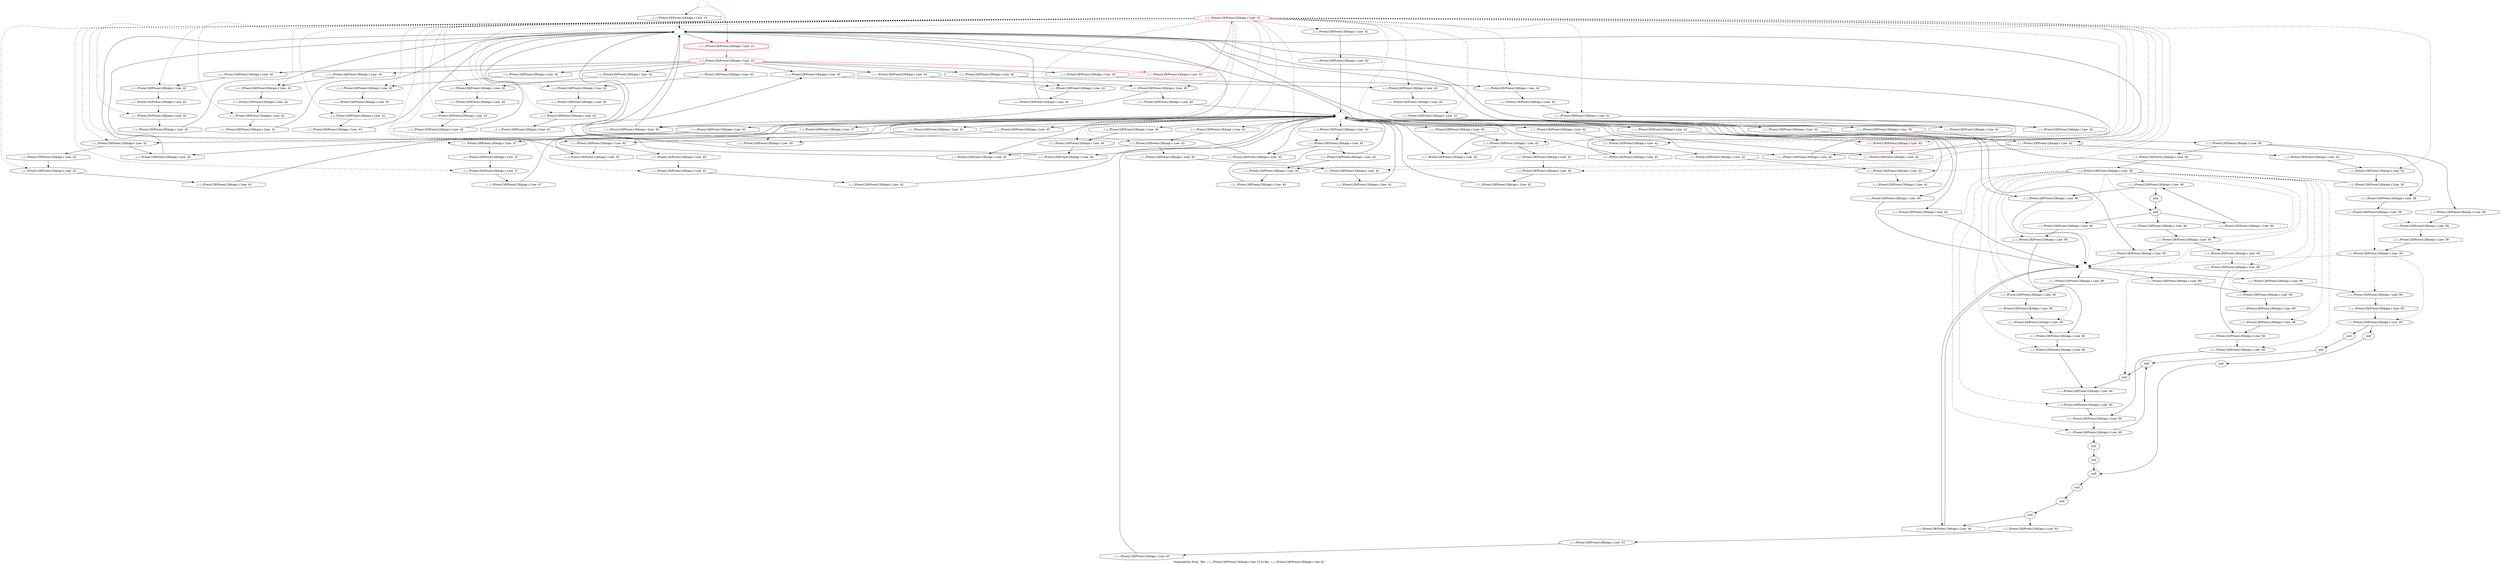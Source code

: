 digraph "Vulnerability from 'file ../../../Preon128/Preon128A/api.c line 15 to file ../../../Preon128/Preon128A/api.c line 42 '  "{
label="Vulnerability from  'file ../../../Preon128/Preon128A/api.c line 15 to file ../../../Preon128/Preon128A/api.c line 42 ' ";
node_1666[shape=ellipse,style=solid,label="../../../Preon128/Preon128A/api.c Line  23", color=red]
node_1661[shape=ellipse,style=dashed,label=""]
"node_1666"->"node_1661" [style=dashed]
node_1706[shape=ellipse,style=solid,label="../../../Preon128/Preon128A/api.c Line  42"]
"node_1666"->"node_1706" [style=dashed]
node_1765[shape=ellipse,style=solid,label="../../../Preon128/Preon128A/api.c Line  47"]
"node_1666"->"node_1765" [style=dashed]
node_1757[shape=ellipse,style=solid,label="../../../Preon128/Preon128A/api.c Line  45"]
"node_1666"->"node_1757" [style=dashed]
node_1690[shape=ellipse,style=solid,label="../../../Preon128/Preon128A/api.c Line  42"]
"node_1666"->"node_1690" [style=dashed]
node_1694[shape=ellipse,style=solid,label="../../../Preon128/Preon128A/api.c Line  42"]
"node_1666"->"node_1694" [style=dashed]
node_1759[shape=ellipse,style=solid,label="../../../Preon128/Preon128A/api.c Line  45"]
"node_1666"->"node_1759" [style=dashed]
node_1750[shape=ellipse,style=solid,label="../../../Preon128/Preon128A/api.c Line  42"]
"node_1666"->"node_1750" [style=dashed]
node_1677[shape=ellipse,style=solid,label="../../../Preon128/Preon128A/api.c Line  42"]
"node_1666"->"node_1677" [style=dashed]
node_1699[shape=ellipse,style=solid,label="../../../Preon128/Preon128A/api.c Line  42"]
"node_1666"->"node_1699" [style=dashed]
node_1722[shape=ellipse,style=solid,label="../../../Preon128/Preon128A/api.c Line  42"]
"node_1666"->"node_1722" [style=dashed]
node_1688[shape=ellipse,style=solid,label="../../../Preon128/Preon128A/api.c Line  42"]
"node_1666"->"node_1688" [style=dashed]
node_1724[shape=ellipse,style=solid,label="../../../Preon128/Preon128A/api.c Line  42"]
"node_1666"->"node_1724" [style=dashed]
node_1726[shape=ellipse,style=solid,label="../../../Preon128/Preon128A/api.c Line  42"]
"node_1666"->"node_1726" [style=dashed]
node_1728[shape=ellipse,style=solid,label="../../../Preon128/Preon128A/api.c Line  42"]
"node_1666"->"node_1728" [style=dashed]
node_1717[shape=ellipse,style=solid,label="../../../Preon128/Preon128A/api.c Line  42"]
"node_1666"->"node_1717" [style=dashed]
node_1715[shape=ellipse,style=solid,label="../../../Preon128/Preon128A/api.c Line  42"]
"node_1666"->"node_1715" [style=dashed]
node_1744[shape=ellipse,style=solid,label="../../../Preon128/Preon128A/api.c Line  42"]
"node_1666"->"node_1744" [style=dashed]
node_1746[shape=ellipse,style=solid,label="../../../Preon128/Preon128A/api.c Line  42"]
"node_1666"->"node_1746" [style=dashed]
node_1735[shape=ellipse,style=solid,label="../../../Preon128/Preon128A/api.c Line  42"]
"node_1666"->"node_1735" [style=dashed]
node_1701[shape=ellipse,style=solid,label="../../../Preon128/Preon128A/api.c Line  42"]
"node_1666"->"node_1701" [style=dashed]
node_1681[shape=ellipse,style=solid,label="../../../Preon128/Preon128A/api.c Line  42"]
"node_1666"->"node_1681" [style=dashed]
node_1683[shape=ellipse,style=solid,label="../../../Preon128/Preon128A/api.c Line  42"]
"node_1666"->"node_1683" [style=dashed]
node_1739[shape=ellipse,style=solid,label="../../../Preon128/Preon128A/api.c Line  42"]
"node_1666"->"node_1739" [style=dashed]
node_1748[shape=ellipse,style=solid,label="../../../Preon128/Preon128A/api.c Line  42", color=red]
"node_1666"->"node_1748" [color=red, style=dashed]
node_1672[shape=ellipse,style=solid,label="../../../Preon128/Preon128A/api.c Line  42"]
"node_1666"->"node_1672" [style=dashed]
node_1737[shape=ellipse,style=solid,label="../../../Preon128/Preon128A/api.c Line  42"]
"node_1666"->"node_1737" [style=dashed]
node_1711[shape=ellipse,style=solid,label="../../../Preon128/Preon128A/api.c Line  42"]
"node_1666"->"node_1711" [style=dashed]
node_1713[shape=ellipse,style=solid,label="../../../Preon128/Preon128A/api.c Line  42"]
"node_1666"->"node_1713" [style=dashed]
node_1763[shape=ellipse,style=solid,label="../../../Preon128/Preon128A/api.c Line  47"]
"node_1666"->"node_1763" [style=dashed]
node_1679[shape=ellipse,style=solid,label="../../../Preon128/Preon128A/api.c Line  42"]
"node_1666"->"node_1679" [style=dashed]
node_1670[shape=ellipse,style=solid,label="../../../Preon128/Preon128A/api.c Line  42"]
"node_1666"->"node_1670" [style=dashed]
node_1704[shape=ellipse,style=solid,label="../../../Preon128/Preon128A/api.c Line  42"]
"node_1666"->"node_1704" [style=dashed]
node_1754[shape=ellipse,style=solid,label="../../../Preon128/Preon128A/api.c Line  44"]
"node_1666"->"node_1754" [style=dashed]
node_1733[shape=ellipse,style=solid,label="../../../Preon128/Preon128A/api.c Line  42"]
"node_1666"->"node_1733" [style=dashed]
node_1692[shape=ellipse,style=solid,label="../../../Preon128/Preon128A/api.c Line  42"]
"node_1666"->"node_1692" [style=dashed]
node_1668[shape=ellipse,style=solid,label="../../../Preon128/Preon128A/api.c Line  42"]
"node_1666"->"node_1668" [style=dashed]
node_1665[shape=doubleoctagon,style=solid,label="../../../Preon128/Preon128A/api.c Line  22", color=red]
node_1664[shape=ellipse,style=solid,label="../../../Preon128/Preon128A/api.c Line  22", color=red]
"node_1665"->"node_1664" [color=red]
node_1689[shape=octagon,style=solid,label="../../../Preon128/Preon128A/api.c Line  42"]
"node_1664"->"node_1689"
node_1678[shape=octagon,style=solid,label="../../../Preon128/Preon128A/api.c Line  42"]
"node_1664"->"node_1678"
node_1723[shape=octagon,style=solid,label="../../../Preon128/Preon128A/api.c Line  42"]
"node_1664"->"node_1723"
node_1760[shape=octagon,style=solid,label="../../../Preon128/Preon128A/api.c Line  45"]
"node_1664"->"node_1760"
node_1700[shape=octagon,style=solid,label="../../../Preon128/Preon128A/api.c Line  42"]
"node_1664"->"node_1700"
node_1712[shape=octagon,style=solid,label="../../../Preon128/Preon128A/api.c Line  42"]
"node_1664"->"node_1712"
node_1745[shape=octagon,style=solid,label="../../../Preon128/Preon128A/api.c Line  42"]
"node_1664"->"node_1745"
node_1734[shape=octagon,style=solid,label="../../../Preon128/Preon128A/api.c Line  42"]
"node_1664"->"node_1734"
node_1667[shape=octagon,style=solid,label="../../../Preon128/Preon128A/api.c Line  23", color=red]
"node_1664"->"node_1667" [color=red]
node_1669[shape=octagon,style=solid,label="../../../Preon128/Preon128A/api.c Line  42"]
"node_1664"->"node_1669"
node_1663[shape=ellipse,style=dashed,label="", color=red]
"node_1663"->"node_1665" [color=red]
node_1662[shape=octagon,style=solid,label="../../../Preon128/Preon128A/api.c Line  19"]
"node_1663"->"node_1662"
"node_1662"->"node_1661"
"node_1661"->"node_1665"
node_1660[shape=ellipse,style=dashed,label=""]
node_1764[shape=octagon,style=solid,label="../../../Preon128/Preon128A/api.c Line  47"]
"node_1660"->"node_1764"
node_1756[shape=octagon,style=solid,label="../../../Preon128/Preon128A/api.c Line  44"]
"node_1660"->"node_1756"
node_1758[shape=octagon,style=solid,label="../../../Preon128/Preon128A/api.c Line  45"]
"node_1660"->"node_1758"
node_1823[shape=octagon,style=solid,label="../../../Preon128/Preon128A/api.c Line  62"]
"node_1660"->"node_1823"
node_1720[shape=octagon,style=solid,label="../../../Preon128/Preon128A/api.c Line  42"]
"node_1660"->"node_1720"
node_1682[shape=octagon,style=solid,label="../../../Preon128/Preon128A/api.c Line  42"]
"node_1660"->"node_1682"
node_1697[shape=octagon,style=solid,label="../../../Preon128/Preon128A/api.c Line  42"]
"node_1660"->"node_1697"
node_1727[shape=octagon,style=solid,label="../../../Preon128/Preon128A/api.c Line  42"]
"node_1660"->"node_1727"
node_1752[shape=octagon,style=solid,label="../../../Preon128/Preon128A/api.c Line  42"]
"node_1660"->"node_1752"
node_1742[shape=octagon,style=solid,label="../../../Preon128/Preon128A/api.c Line  42"]
"node_1660"->"node_1742"
node_1797[shape=octagon,style=solid,label="../../../Preon128/Preon128A/api.c Line  60"]
"node_1660"->"node_1797"
node_1709[shape=octagon,style=solid,label="../../../Preon128/Preon128A/api.c Line  42"]
"node_1660"->"node_1709"
node_1716[shape=octagon,style=solid,label="../../../Preon128/Preon128A/api.c Line  42"]
"node_1660"->"node_1716"
node_1705[shape=octagon,style=solid,label="../../../Preon128/Preon128A/api.c Line  42"]
"node_1660"->"node_1705"
node_1675[shape=octagon,style=solid,label="../../../Preon128/Preon128A/api.c Line  42"]
"node_1660"->"node_1675"
node_1693[shape=octagon,style=solid,label="../../../Preon128/Preon128A/api.c Line  42"]
"node_1660"->"node_1693"
node_1776[shape=octagon,style=solid,label="../../../Preon128/Preon128A/api.c Line  60"]
"node_1660"->"node_1776"
node_1738[shape=octagon,style=solid,label="../../../Preon128/Preon128A/api.c Line  42"]
"node_1660"->"node_1738"
node_1749[shape=octagon,style=solid,label="../../../Preon128/Preon128A/api.c Line  42"]
"node_1660"->"node_1749"
node_1731[shape=octagon,style=solid,label="../../../Preon128/Preon128A/api.c Line  42"]
"node_1660"->"node_1731"
node_1814[shape=octagon,style=solid,label="../../../Preon128/Preon128A/api.c Line  60"]
"node_1660"->"node_1814"
node_1671[shape=octagon,style=solid,label="../../../Preon128/Preon128A/api.c Line  42"]
"node_1660"->"node_1671"
node_1762[shape=octagon,style=solid,label="../../../Preon128/Preon128A/api.c Line  46"]
"node_1660"->"node_1762"
node_1768[shape=octagon,style=solid,label="../../../Preon128/Preon128A/api.c Line  56"]
"node_1660"->"node_1768"
node_1686[shape=octagon,style=solid,label="../../../Preon128/Preon128A/api.c Line  42"]
"node_1660"->"node_1686"
node_1755[shape=octagon,style=solid,label="../../../Preon128/Preon128A/api.c Line  44"]
"node_1660"->"node_1755"
node_1740[shape=octagon,style=solid,label="../../../Preon128/Preon128A/api.c Line  42"]
"node_1740"->"node_1739"
node_1741[shape=octagon,style=solid,label="../../../Preon128/Preon128A/api.c Line  42"]
"node_1741"->"node_1660"
node_1708[shape=octagon,style=solid,label="../../../Preon128/Preon128A/api.c Line  42"]
"node_1706"->"node_1708"
"node_1689"->"node_1688"
"node_1678"->"node_1677"
"node_1764"->"node_1763"
node_1703[shape=octagon,style=solid,label="../../../Preon128/Preon128A/api.c Line  47"]
"node_1765"->"node_1703"
"node_1756"->"node_1661"
"node_1757"->"node_1760"
node_1778[shape=octagon,style=solid,label="../../../Preon128/Preon128A/api.c Line  60"]
node_1777[shape=ellipse,style=solid,label="../../../Preon128/Preon128A/api.c Line  60"]
"node_1778"->"node_1777"
node_1779[shape=ellipse,style=solid,label="../../../Preon128/Preon128A/api.c Line  60"]
node_1782[shape=octagon,style=solid,label="null"]
"node_1779"->"node_1782"
node_1784[shape=octagon,style=solid,label="null"]
"node_1779"->"node_1784"
node_1780[shape=octagon,style=solid,label="../../../Preon128/Preon128A/api.c Line  60"]
"node_1780"->"node_1779"
node_1687[shape=octagon,style=solid,label="../../../Preon128/Preon128A/api.c Line  42"]
"node_1687"->"node_1661"
node_1770[shape=octagon,style=solid,label="../../../Preon128/Preon128A/api.c Line  58"]
node_1769[shape=ellipse,style=solid,label="../../../Preon128/Preon128A/api.c Line  58"]
"node_1770"->"node_1769"
node_1771[shape=ellipse,style=solid,label="../../../Preon128/Preon128A/api.c Line  58"]
node_1774[shape=octagon,style=solid,label="../../../Preon128/Preon128A/api.c Line  58"]
"node_1771"->"node_1774"
node_1825[shape=octagon,style=solid,label="../../../Preon128/Preon128A/api.c Line  63"]
node_1824[shape=ellipse,style=solid,label="../../../Preon128/Preon128A/api.c Line  63"]
"node_1825"->"node_1824"
node_1826[shape=octagon,style=solid,label="../../../Preon128/Preon128A/api.c Line  63"]
"node_1826"->"node_1660"
node_1827[shape=octagon,style=solid,label="../../../Preon128/Preon128A/api.c Line  64"]
node_1775[shape=ellipse,style=dashed,label=""]
"node_1827"->"node_1775"
node_1691[shape=octagon,style=solid,label="../../../Preon128/Preon128A/api.c Line  42"]
"node_1691"->"node_1690"
"node_1708"->"node_1660"
node_1799[shape=octagon,style=solid,label="../../../Preon128/Preon128A/api.c Line  60"]
node_1798[shape=ellipse,style=solid,label="../../../Preon128/Preon128A/api.c Line  60"]
"node_1799"->"node_1798"
node_1800[shape=ellipse,style=solid,label="null"]
"node_1800"->"node_1799"
node_1805[shape=octagon,style=solid,label="../../../Preon128/Preon128A/api.c Line  60"]
"node_1800"->"node_1805"
node_1816[shape=octagon,style=solid,label="../../../Preon128/Preon128A/api.c Line  60"]
"node_1800"->"node_1816"
node_1801[shape=octagon,style=solid,label="null"]
"node_1801"->"node_1800"
node_1698[shape=octagon,style=solid,label="../../../Preon128/Preon128A/api.c Line  42"]
"node_1690"->"node_1698"
node_1696[shape=octagon,style=solid,label="../../../Preon128/Preon128A/api.c Line  42"]
"node_1694"->"node_1696"
"node_1758"->"node_1757"
node_1761[shape=octagon,style=solid,label="../../../Preon128/Preon128A/api.c Line  45"]
"node_1759"->"node_1761"
"node_1759"->"node_1762"
node_1821[shape=ellipse,style=solid,label="null"]
"node_1821"->"node_1825"
"node_1821"->"node_1827"
node_1822[shape=octagon,style=solid,label="null"]
"node_1822"->"node_1821"
"node_1823"->"node_1775"
"node_1824"->"node_1826"
node_1718[shape=octagon,style=solid,label="../../../Preon128/Preon128A/api.c Line  42"]
"node_1718"->"node_1717"
node_1719[shape=octagon,style=solid,label="../../../Preon128/Preon128A/api.c Line  42"]
"node_1719"->"node_1660"
node_1773[shape=ellipse,style=solid,label="../../../Preon128/Preon128A/api.c Line  58"]
"node_1774"->"node_1773"
"node_1775"->"node_1778"
"node_1775"->"node_1827"
node_1796[shape=octagon,style=solid,label="../../../Preon128/Preon128A/api.c Line  60"]
"node_1775"->"node_1796"
node_1813[shape=octagon,style=solid,label="../../../Preon128/Preon128A/api.c Line  60"]
"node_1775"->"node_1813"
node_1781[shape=ellipse,style=solid,label="null"]
node_1820[shape=octagon,style=solid,label="null"]
"node_1781"->"node_1820"
"node_1782"->"node_1781"
node_1783[shape=ellipse,style=solid,label="null"]
node_1818[shape=octagon,style=solid,label="null"]
"node_1783"->"node_1818"
node_1751[shape=octagon,style=solid,label="../../../Preon128/Preon128A/api.c Line  42"]
"node_1750"->"node_1751"
"node_1751"->"node_1660"
node_1685[shape=octagon,style=solid,label="../../../Preon128/Preon128A/api.c Line  42"]
"node_1685"->"node_1660"
node_1793[shape=ellipse,style=solid,label="../../../Preon128/Preon128A/api.c Line  60"]
node_1792[shape=octagon,style=solid,label="../../../Preon128/Preon128A/api.c Line  60"]
"node_1793"->"node_1792"
node_1794[shape=octagon,style=solid,label="../../../Preon128/Preon128A/api.c Line  60"]
"node_1794"->"node_1793"
node_1795[shape=ellipse,style=solid,label="../../../Preon128/Preon128A/api.c Line  60"]
"node_1795"->"node_1794"
node_1766[shape=octagon,style=solid,label="../../../Preon128/Preon128A/api.c Line  47"]
"node_1766"->"node_1765"
node_1767[shape=ellipse,style=solid,label="../../../Preon128/Preon128A/api.c Line  56"]
"node_1767"->"node_1770"
node_1786[shape=octagon,style=solid,label="../../../Preon128/Preon128A/api.c Line  58"]
"node_1767"->"node_1786"
node_1772[shape=octagon,style=solid,label="../../../Preon128/Preon128A/api.c Line  58"]
"node_1767"->"node_1772"
node_1680[shape=octagon,style=solid,label="../../../Preon128/Preon128A/api.c Line  42"]
"node_1677"->"node_1680"
"node_1720"->"node_1661"
node_1721[shape=octagon,style=solid,label="../../../Preon128/Preon128A/api.c Line  42"]
"node_1721"->"node_1661"
node_1702[shape=octagon,style=solid,label="../../../Preon128/Preon128A/api.c Line  42"]
"node_1699"->"node_1702"
node_1725[shape=octagon,style=solid,label="../../../Preon128/Preon128A/api.c Line  42"]
"node_1722"->"node_1725"
"node_1723"->"node_1722"
"node_1760"->"node_1759"
"node_1761"->"node_1660"
"node_1688"->"node_1691"
node_1732[shape=octagon,style=solid,label="../../../Preon128/Preon128A/api.c Line  42"]
"node_1724"->"node_1732"
"node_1725"->"node_1724"
"node_1682"->"node_1681"
"node_1697"->"node_1661"
node_1729[shape=octagon,style=solid,label="../../../Preon128/Preon128A/api.c Line  42"]
"node_1726"->"node_1729"
"node_1726"->"node_1731"
"node_1727"->"node_1726"
"node_1752"->"node_1661"
node_1753[shape=octagon,style=solid,label="../../../Preon128/Preon128A/api.c Line  42"]
"node_1753"->"node_1661"
"node_1696"->"node_1660"
"node_1700"->"node_1699"
"node_1742"->"node_1661"
node_1743[shape=octagon,style=solid,label="../../../Preon128/Preon128A/api.c Line  42"]
"node_1743"->"node_1661"
node_1730[shape=octagon,style=solid,label="../../../Preon128/Preon128A/api.c Line  42"]
"node_1728"->"node_1730"
"node_1729"->"node_1728"
"node_1796"->"node_1795"
"node_1797"->"node_1775"
"node_1798"->"node_1801"
"node_1798"->"node_1797"
"node_1680"->"node_1679"
"node_1784"->"node_1783"
node_1785[shape=ellipse,style=solid,label="../../../Preon128/Preon128A/api.c Line  58"]
"node_1785"->"node_1800" [style=dashed]
"node_1785"->"node_1775" [style=dashed]
"node_1785"->"node_1793" [style=dashed]
"node_1785"->"node_1795" [style=dashed]
"node_1785"->"node_1798" [style=dashed]
node_1806[shape=ellipse,style=solid,label="../../../Preon128/Preon128A/api.c Line  60"]
"node_1785"->"node_1806" [style=dashed]
node_1808[shape=ellipse,style=solid,label="../../../Preon128/Preon128A/api.c Line  60"]
"node_1785"->"node_1808" [style=dashed]
node_1810[shape=ellipse,style=solid,label="../../../Preon128/Preon128A/api.c Line  60"]
"node_1785"->"node_1810" [style=dashed]
node_1789[shape=ellipse,style=solid,label="../../../Preon128/Preon128A/api.c Line  60"]
"node_1785"->"node_1789" [style=dashed]
node_1791[shape=ellipse,style=solid,label="../../../Preon128/Preon128A/api.c Line  60"]
"node_1785"->"node_1791" [style=dashed]
node_1802[shape=ellipse,style=solid,label="../../../Preon128/Preon128A/api.c Line  60"]
"node_1785"->"node_1802" [style=dashed]
node_1804[shape=ellipse,style=solid,label="../../../Preon128/Preon128A/api.c Line  60"]
"node_1785"->"node_1804" [style=dashed]
node_1815[shape=ellipse,style=solid,label="../../../Preon128/Preon128A/api.c Line  60"]
"node_1785"->"node_1815" [style=dashed]
node_1817[shape=ellipse,style=solid,label="null"]
"node_1785"->"node_1817" [style=dashed]
node_1812[shape=ellipse,style=solid,label="../../../Preon128/Preon128A/api.c Line  60"]
"node_1785"->"node_1812" [style=dashed]
"node_1786"->"node_1785"
node_1707[shape=octagon,style=solid,label="../../../Preon128/Preon128A/api.c Line  42"]
"node_1707"->"node_1706"
"node_1709"->"node_1661"
"node_1716"->"node_1715"
"node_1717"->"node_1719"
"node_1805"->"node_1804"
node_1790[shape=octagon,style=solid,label="../../../Preon128/Preon128A/api.c Line  60"]
"node_1806"->"node_1790"
node_1807[shape=octagon,style=solid,label="../../../Preon128/Preon128A/api.c Line  60"]
"node_1807"->"node_1806"
"node_1705"->"node_1704"
"node_1808"->"node_1807"
node_1809[shape=octagon,style=solid,label="../../../Preon128/Preon128A/api.c Line  60"]
"node_1809"->"node_1808"
"node_1810"->"node_1809"
node_1714[shape=octagon,style=solid,label="../../../Preon128/Preon128A/api.c Line  42"]
"node_1714"->"node_1713"
"node_1715"->"node_1718"
"node_1715"->"node_1720"
"node_1675"->"node_1661"
"node_1712"->"node_1711"
node_1747[shape=octagon,style=solid,label="../../../Preon128/Preon128A/api.c Line  42"]
"node_1744"->"node_1747"
"node_1745"->"node_1744"
"node_1746"->"node_1753"
"node_1747"->"node_1746"
"node_1693"->"node_1692"
"node_1776"->"node_1775"
"node_1777"->"node_1780"
node_1787[shape=ellipse,style=solid,label="null"]
"node_1787"->"node_1820"
node_1788[shape=octagon,style=solid,label="null"]
"node_1788"->"node_1787"
"node_1789"->"node_1788"
"node_1789"->"node_1818"
"node_1703"->"node_1660"
"node_1734"->"node_1733"
"node_1735"->"node_1743"
"node_1790"->"node_1789"
"node_1791"->"node_1790"
"node_1792"->"node_1791"
node_1710[shape=octagon,style=solid,label="../../../Preon128/Preon128A/api.c Line  42"]
"node_1710"->"node_1661"
"node_1701"->"node_1710"
node_1684[shape=octagon,style=solid,label="../../../Preon128/Preon128A/api.c Line  42"]
"node_1681"->"node_1684"
"node_1681"->"node_1686"
"node_1667"->"node_1666" [color=red]
"node_1802"->"node_1792"
node_1803[shape=octagon,style=solid,label="../../../Preon128/Preon128A/api.c Line  60"]
"node_1803"->"node_1802"
"node_1804"->"node_1803"
"node_1804"->"node_1814"
node_1674[shape=octagon,style=solid,label="../../../Preon128/Preon128A/api.c Line  42"]
"node_1674"->"node_1660"
"node_1683"->"node_1685"
"node_1738"->"node_1737"
"node_1739"->"node_1741"
node_1695[shape=octagon,style=solid,label="../../../Preon128/Preon128A/api.c Line  42"]
"node_1695"->"node_1694"
node_1673[shape=octagon,style=solid,label="../../../Preon128/Preon128A/api.c Line  42"]
"node_1673"->"node_1672"
"node_1748"->"node_1752"
"node_1749"->"node_1748"
"node_1672"->"node_1674"
node_1736[shape=octagon,style=solid,label="../../../Preon128/Preon128A/api.c Line  42"]
"node_1736"->"node_1735"
"node_1737"->"node_1740"
"node_1737"->"node_1742"
"node_1711"->"node_1714"
"node_1698"->"node_1661"
"node_1713"->"node_1721"
"node_1730"->"node_1660"
"node_1731"->"node_1661"
"node_1684"->"node_1683"
"node_1814"->"node_1775"
"node_1815"->"node_1809"
"node_1816"->"node_1815"
"node_1671"->"node_1670"
"node_1772"->"node_1771"
"node_1773"->"node_1779" [style=dashed]
"node_1773"->"node_1775" [style=dashed]
"node_1773"->"node_1777" [style=dashed]
node_1676[shape=octagon,style=solid,label="../../../Preon128/Preon128A/api.c Line  42"]
"node_1676"->"node_1661"
"node_1762"->"node_1661"
"node_1763"->"node_1766"
"node_1768"->"node_1767"
"node_1769"->"node_1771" [style=dashed]
"node_1769"->"node_1773" [style=dashed]
"node_1686"->"node_1661"
"node_1679"->"node_1687"
"node_1670"->"node_1675"
"node_1670"->"node_1673"
"node_1704"->"node_1707"
"node_1704"->"node_1709"
"node_1669"->"node_1668"
"node_1754"->"node_1756"
"node_1755"->"node_1754"
"node_1732"->"node_1661"
"node_1733"->"node_1736"
"node_1692"->"node_1697"
"node_1692"->"node_1695"
"node_1668"->"node_1676"
"node_1702"->"node_1701"
"node_1817"->"node_1807"
"node_1818"->"node_1817"
node_1819[shape=ellipse,style=solid,label="null"]
"node_1819"->"node_1822"
"node_1820"->"node_1819"
node_1811[shape=octagon,style=solid,label="../../../Preon128/Preon128A/api.c Line  60"]
"node_1811"->"node_1810"
"node_1812"->"node_1811"
"node_1813"->"node_1812"
}

